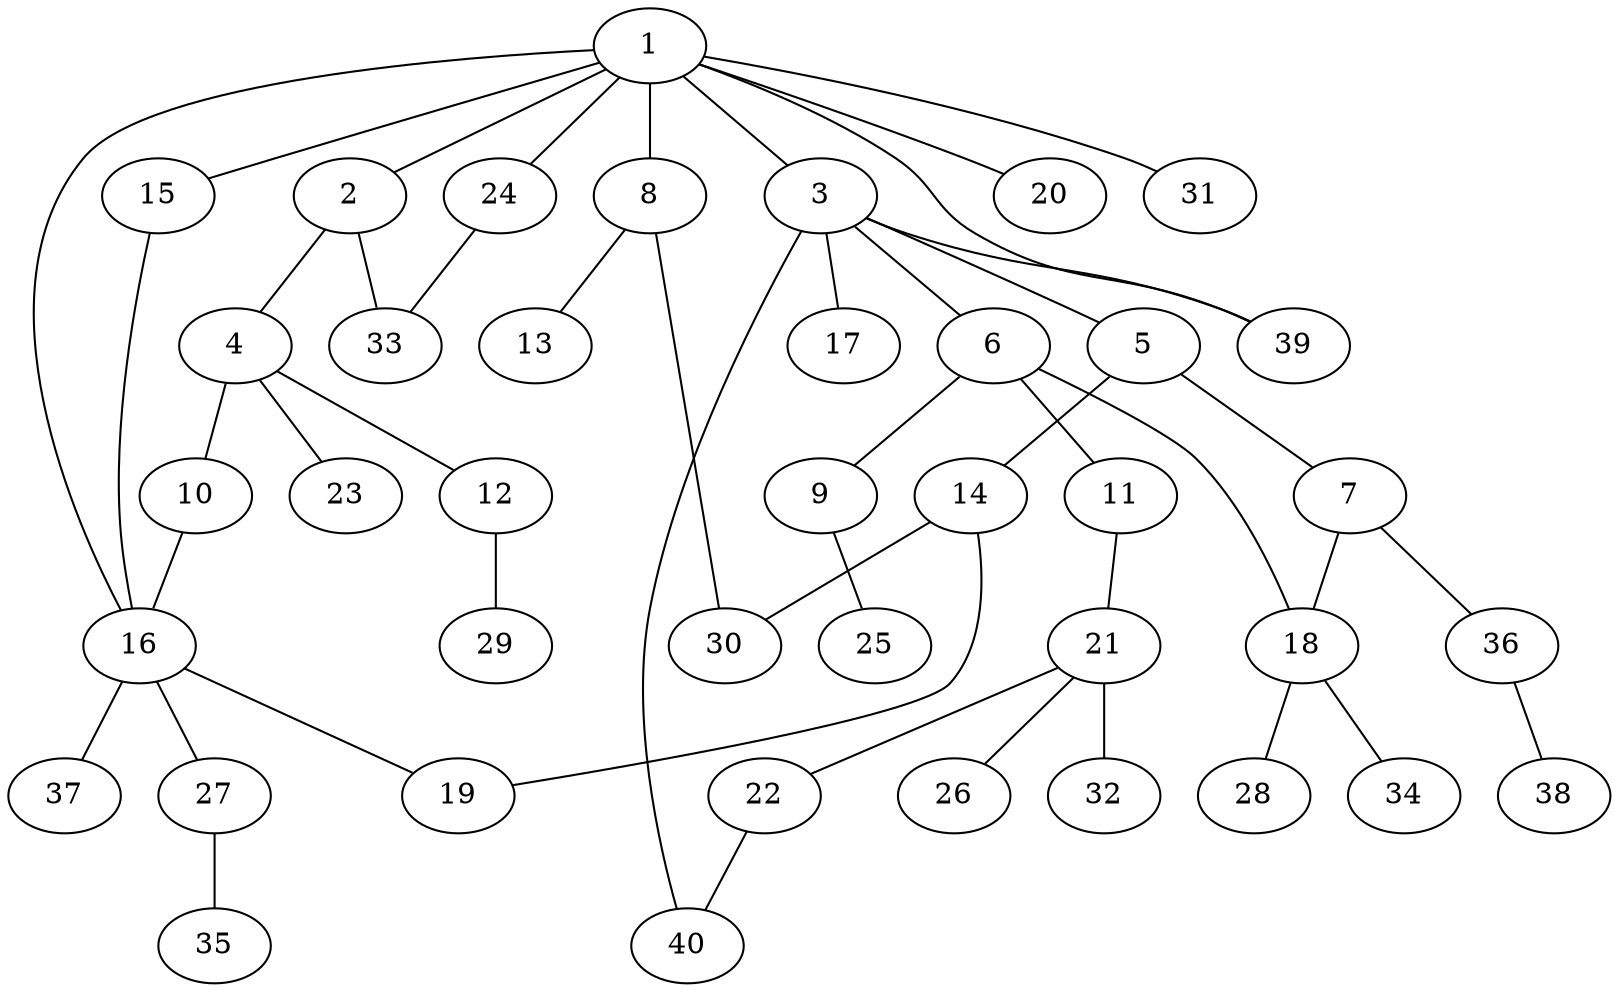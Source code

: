 graph graphname {1--2
1--3
1--8
1--15
1--16
1--20
1--24
1--31
1--39
2--4
2--33
3--5
3--6
3--17
3--39
3--40
4--10
4--12
4--23
5--7
5--14
6--9
6--11
6--18
7--18
7--36
8--13
8--30
9--25
10--16
11--21
12--29
14--19
14--30
15--16
16--19
16--27
16--37
18--28
18--34
21--22
21--26
21--32
22--40
24--33
27--35
36--38
}